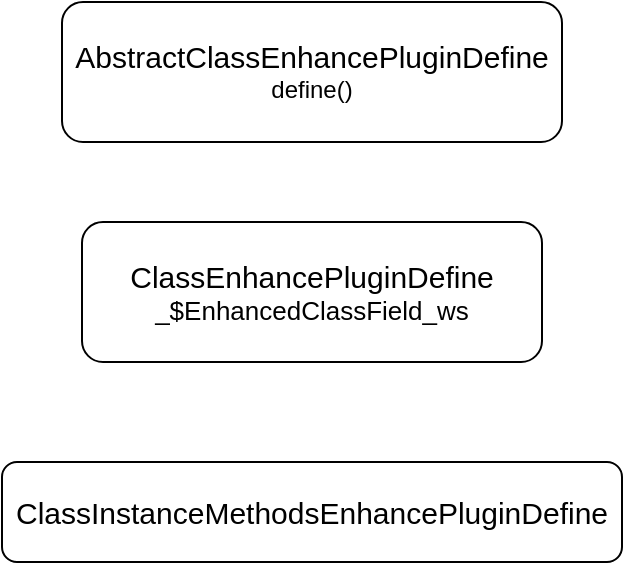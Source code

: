 <mxfile version="14.9.6" type="github">
  <diagram id="oBLfWfItAIlaCFWW9sV4" name="Page-1">
    <mxGraphModel dx="1024" dy="571" grid="1" gridSize="10" guides="1" tooltips="1" connect="1" arrows="1" fold="1" page="1" pageScale="1" pageWidth="827" pageHeight="1169" math="0" shadow="0">
      <root>
        <mxCell id="0" />
        <mxCell id="1" parent="0" />
        <mxCell id="WE15DLmpdZAnWYS4Amxk-1" value="&lt;font style=&quot;font-size: 15px&quot;&gt;AbstractClassEnhancePluginDefine&lt;/font&gt;&lt;br&gt;define()" style="rounded=1;whiteSpace=wrap;html=1;" vertex="1" parent="1">
          <mxGeometry x="250" y="90" width="250" height="70" as="geometry" />
        </mxCell>
        <mxCell id="WE15DLmpdZAnWYS4Amxk-2" value="&lt;font style=&quot;font-size: 13px&quot;&gt;&lt;span style=&quot;font-size: 15px&quot;&gt;ClassEnhancePluginDefine&lt;/span&gt;&lt;br&gt;&lt;span&gt;_$&lt;/span&gt;&lt;font style=&quot;font-size: 13px&quot;&gt;EnhancedClassField_ws&lt;/font&gt;&lt;br&gt;&lt;/font&gt;" style="rounded=1;whiteSpace=wrap;html=1;" vertex="1" parent="1">
          <mxGeometry x="260" y="200" width="230" height="70" as="geometry" />
        </mxCell>
        <mxCell id="WE15DLmpdZAnWYS4Amxk-3" value="&lt;font style=&quot;font-size: 15px&quot;&gt;ClassInstanceMethodsEnhancePluginDefine&lt;/font&gt;" style="rounded=1;whiteSpace=wrap;html=1;" vertex="1" parent="1">
          <mxGeometry x="220" y="320" width="310" height="50" as="geometry" />
        </mxCell>
      </root>
    </mxGraphModel>
  </diagram>
</mxfile>
